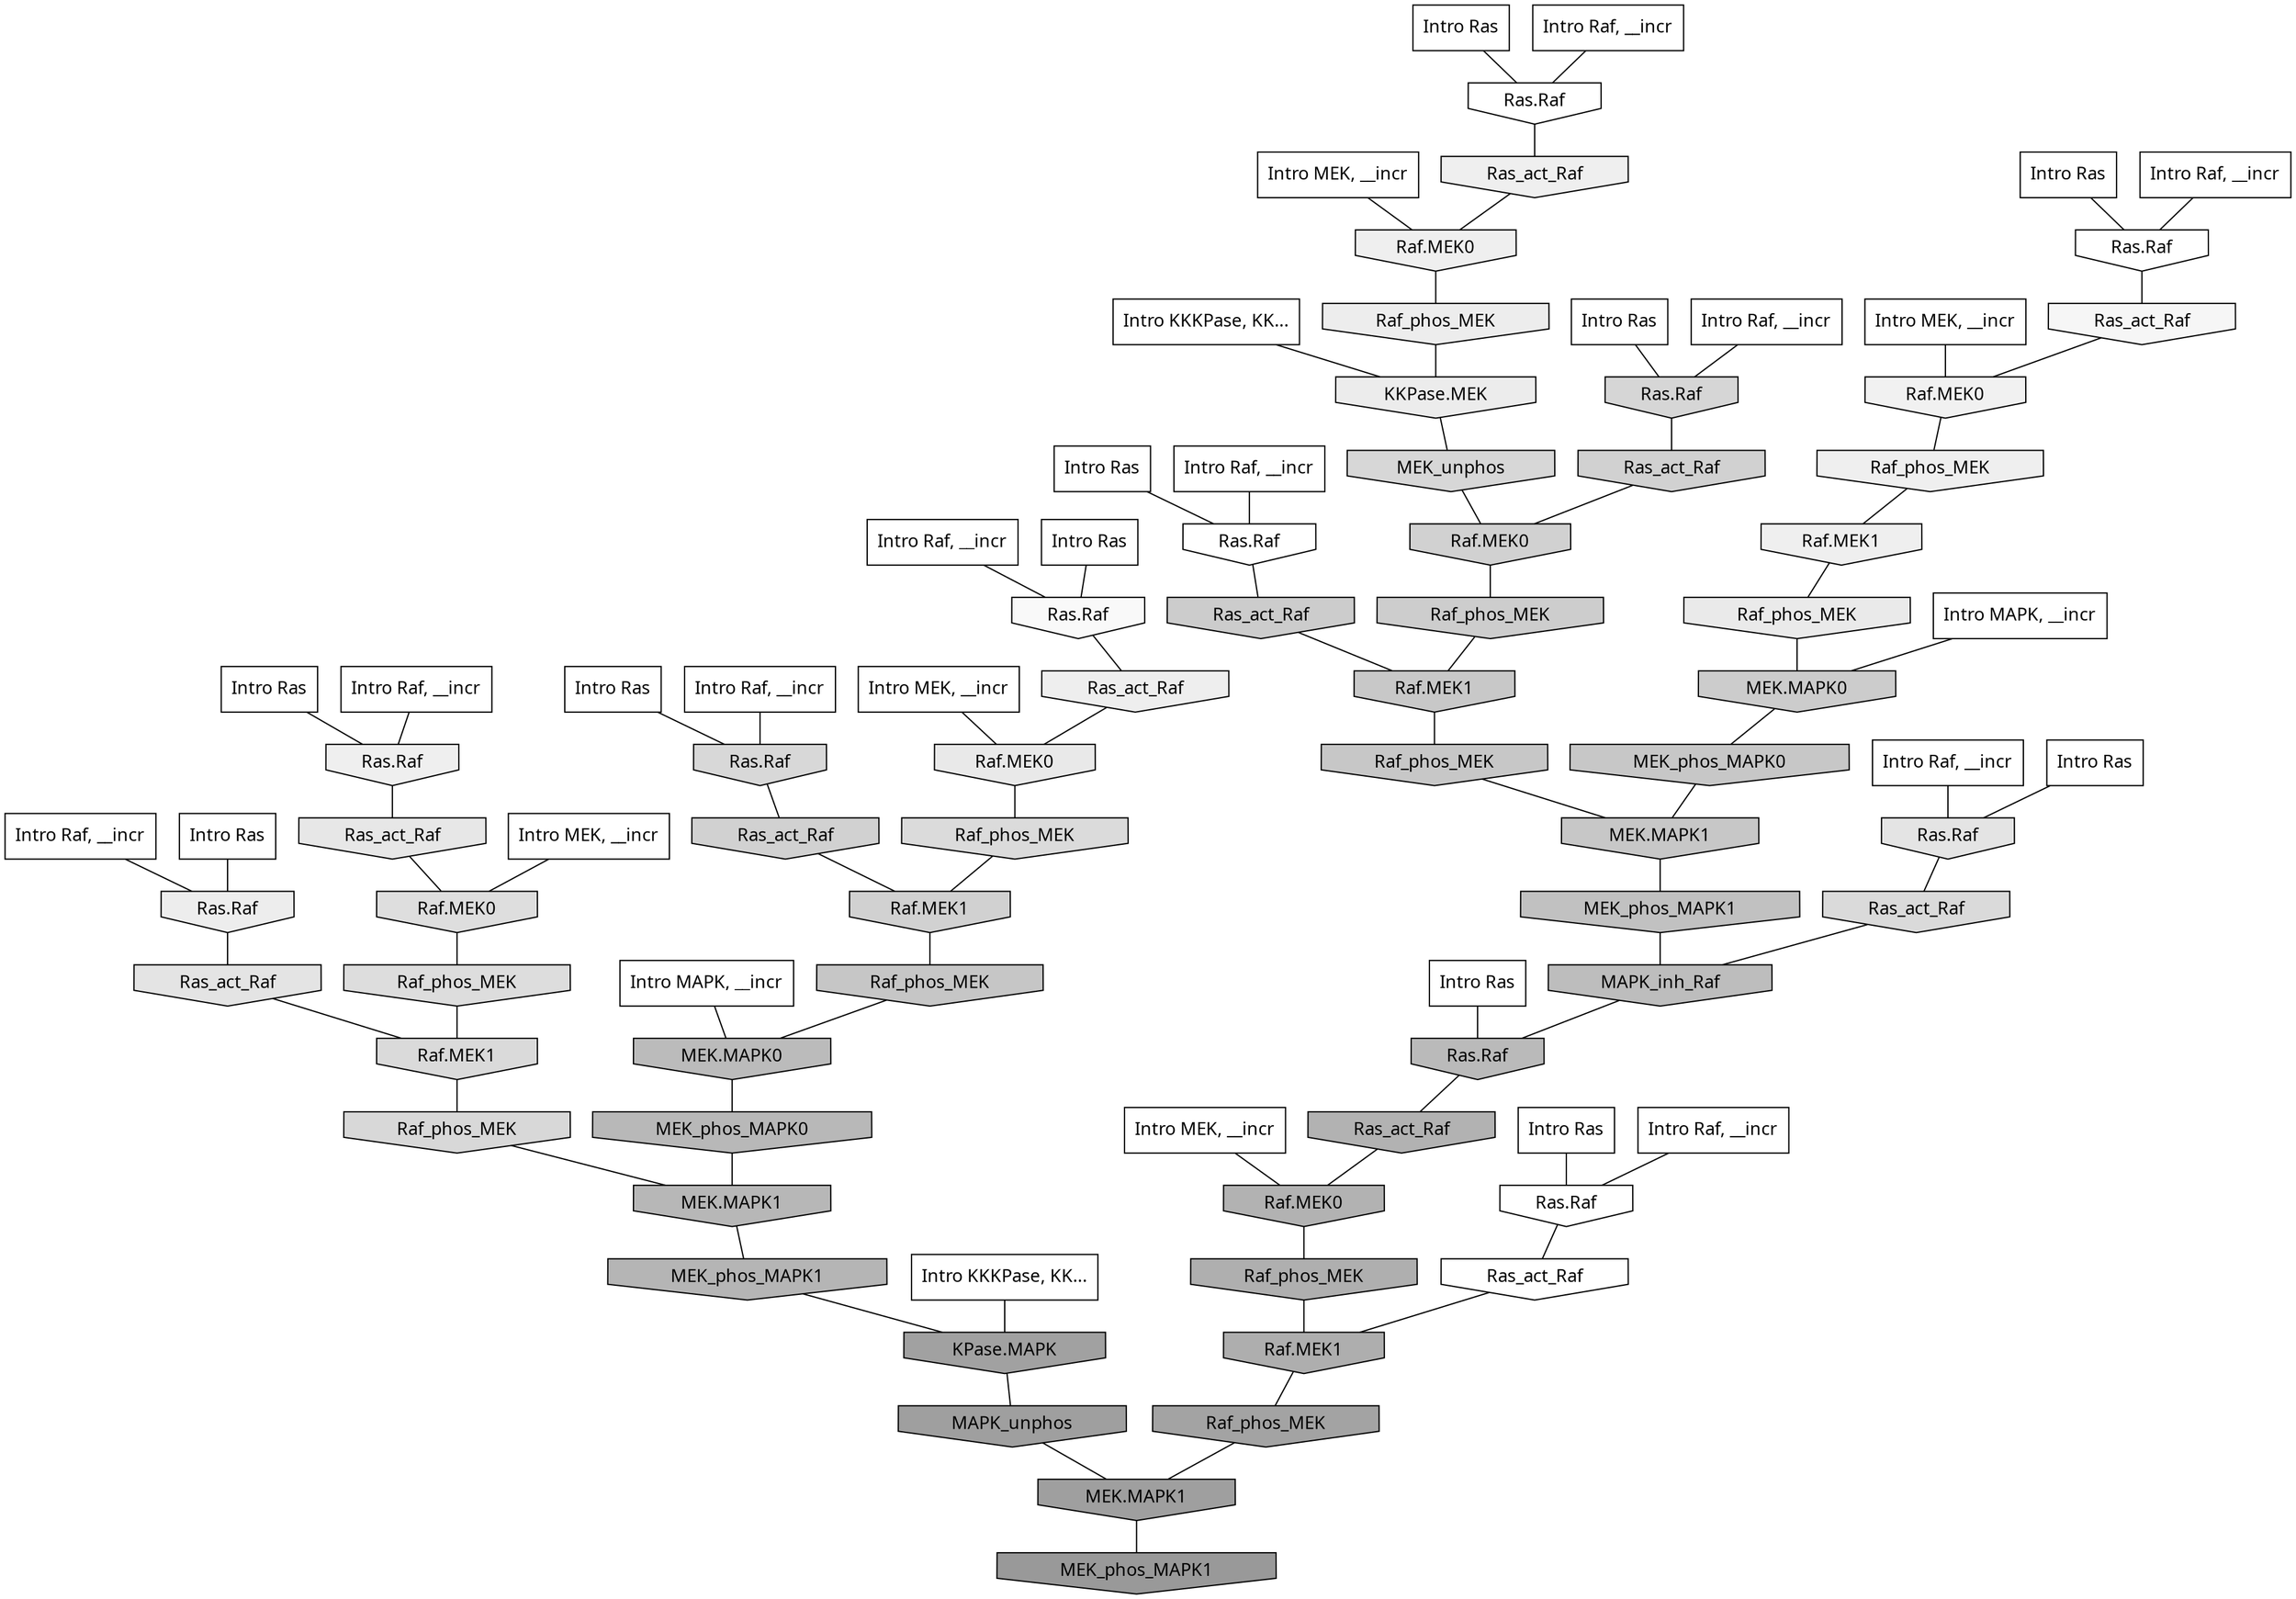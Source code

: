 digraph G{
  rankdir="TB";
  ranksep=0.30;
  node [fontname="CMU Serif"];
  edge [fontname="CMU Serif"];
  
  4 [label="Intro Ras", shape=rectangle, style=filled, fillcolor="0.000 0.000 1.000"]
  
  32 [label="Intro Ras", shape=rectangle, style=filled, fillcolor="0.000 0.000 1.000"]
  
  48 [label="Intro Ras", shape=rectangle, style=filled, fillcolor="0.000 0.000 1.000"]
  
  52 [label="Intro Ras", shape=rectangle, style=filled, fillcolor="0.000 0.000 1.000"]
  
  67 [label="Intro Ras", shape=rectangle, style=filled, fillcolor="0.000 0.000 1.000"]
  
  69 [label="Intro Ras", shape=rectangle, style=filled, fillcolor="0.000 0.000 1.000"]
  
  75 [label="Intro Ras", shape=rectangle, style=filled, fillcolor="0.000 0.000 1.000"]
  
  79 [label="Intro Ras", shape=rectangle, style=filled, fillcolor="0.000 0.000 1.000"]
  
  95 [label="Intro Ras", shape=rectangle, style=filled, fillcolor="0.000 0.000 1.000"]
  
  97 [label="Intro Ras", shape=rectangle, style=filled, fillcolor="0.000 0.000 1.000"]
  
  99 [label="Intro Ras", shape=rectangle, style=filled, fillcolor="0.000 0.000 1.000"]
  
  139 [label="Intro Raf, __incr", shape=rectangle, style=filled, fillcolor="0.000 0.000 1.000"]
  
  158 [label="Intro Raf, __incr", shape=rectangle, style=filled, fillcolor="0.000 0.000 1.000"]
  
  650 [label="Intro Raf, __incr", shape=rectangle, style=filled, fillcolor="0.000 0.000 1.000"]
  
  682 [label="Intro Raf, __incr", shape=rectangle, style=filled, fillcolor="0.000 0.000 1.000"]
  
  777 [label="Intro Raf, __incr", shape=rectangle, style=filled, fillcolor="0.000 0.000 1.000"]
  
  842 [label="Intro Raf, __incr", shape=rectangle, style=filled, fillcolor="0.000 0.000 1.000"]
  
  853 [label="Intro Raf, __incr", shape=rectangle, style=filled, fillcolor="0.000 0.000 1.000"]
  
  869 [label="Intro Raf, __incr", shape=rectangle, style=filled, fillcolor="0.000 0.000 1.000"]
  
  916 [label="Intro Raf, __incr", shape=rectangle, style=filled, fillcolor="0.000 0.000 1.000"]
  
  976 [label="Intro Raf, __incr", shape=rectangle, style=filled, fillcolor="0.000 0.000 1.000"]
  
  1101 [label="Intro MEK, __incr", shape=rectangle, style=filled, fillcolor="0.000 0.000 1.000"]
  
  1142 [label="Intro MEK, __incr", shape=rectangle, style=filled, fillcolor="0.000 0.000 1.000"]
  
  1284 [label="Intro MEK, __incr", shape=rectangle, style=filled, fillcolor="0.000 0.000 1.000"]
  
  1381 [label="Intro MEK, __incr", shape=rectangle, style=filled, fillcolor="0.000 0.000 1.000"]
  
  1610 [label="Intro MEK, __incr", shape=rectangle, style=filled, fillcolor="0.000 0.000 1.000"]
  
  2358 [label="Intro MAPK, __incr", shape=rectangle, style=filled, fillcolor="0.000 0.000 1.000"]
  
  2738 [label="Intro MAPK, __incr", shape=rectangle, style=filled, fillcolor="0.000 0.000 1.000"]
  
  3100 [label="Intro KKKPase, KK...", shape=rectangle, style=filled, fillcolor="0.000 0.000 1.000"]
  
  3167 [label="Intro KKKPase, KK...", shape=rectangle, style=filled, fillcolor="0.000 0.000 1.000"]
  
  3204 [label="Ras.Raf", shape=invhouse, style=filled, fillcolor="0.000 0.000 1.000"]
  
  3206 [label="Ras.Raf", shape=invhouse, style=filled, fillcolor="0.000 0.000 1.000"]
  
  3249 [label="Ras.Raf", shape=invhouse, style=filled, fillcolor="0.000 0.000 1.000"]
  
  3276 [label="Ras.Raf", shape=invhouse, style=filled, fillcolor="0.000 0.000 1.000"]
  
  3308 [label="Ras_act_Raf", shape=invhouse, style=filled, fillcolor="0.000 0.000 0.999"]
  
  3521 [label="Ras.Raf", shape=invhouse, style=filled, fillcolor="0.000 0.000 0.973"]
  
  3641 [label="Ras_act_Raf", shape=invhouse, style=filled, fillcolor="0.000 0.000 0.962"]
  
  3959 [label="Raf.MEK0", shape=invhouse, style=filled, fillcolor="0.000 0.000 0.942"]
  
  4086 [label="Ras.Raf", shape=invhouse, style=filled, fillcolor="0.000 0.000 0.935"]
  
  4106 [label="Raf_phos_MEK", shape=invhouse, style=filled, fillcolor="0.000 0.000 0.934"]
  
  4108 [label="Raf.MEK1", shape=invhouse, style=filled, fillcolor="0.000 0.000 0.934"]
  
  4109 [label="Ras_act_Raf", shape=invhouse, style=filled, fillcolor="0.000 0.000 0.934"]
  
  4111 [label="Raf.MEK0", shape=invhouse, style=filled, fillcolor="0.000 0.000 0.934"]
  
  4140 [label="Ras_act_Raf", shape=invhouse, style=filled, fillcolor="0.000 0.000 0.933"]
  
  4195 [label="Ras.Raf", shape=invhouse, style=filled, fillcolor="0.000 0.000 0.929"]
  
  4243 [label="Raf_phos_MEK", shape=invhouse, style=filled, fillcolor="0.000 0.000 0.927"]
  
  4297 [label="KKPase.MEK", shape=invhouse, style=filled, fillcolor="0.000 0.000 0.923"]
  
  4459 [label="Raf_phos_MEK", shape=invhouse, style=filled, fillcolor="0.000 0.000 0.915"]
  
  4488 [label="Raf.MEK0", shape=invhouse, style=filled, fillcolor="0.000 0.000 0.914"]
  
  4693 [label="Ras_act_Raf", shape=invhouse, style=filled, fillcolor="0.000 0.000 0.903"]
  
  4915 [label="Ras_act_Raf", shape=invhouse, style=filled, fillcolor="0.000 0.000 0.892"]
  
  4938 [label="Ras.Raf", shape=invhouse, style=filled, fillcolor="0.000 0.000 0.891"]
  
  5383 [label="Raf.MEK0", shape=invhouse, style=filled, fillcolor="0.000 0.000 0.871"]
  
  5488 [label="Raf_phos_MEK", shape=invhouse, style=filled, fillcolor="0.000 0.000 0.865"]
  
  5627 [label="Raf_phos_MEK", shape=invhouse, style=filled, fillcolor="0.000 0.000 0.858"]
  
  5729 [label="Raf.MEK1", shape=invhouse, style=filled, fillcolor="0.000 0.000 0.853"]
  
  5784 [label="Ras_act_Raf", shape=invhouse, style=filled, fillcolor="0.000 0.000 0.852"]
  
  5896 [label="Raf_phos_MEK", shape=invhouse, style=filled, fillcolor="0.000 0.000 0.847"]
  
  5898 [label="Ras.Raf", shape=invhouse, style=filled, fillcolor="0.000 0.000 0.847"]
  
  6042 [label="MEK_unphos", shape=invhouse, style=filled, fillcolor="0.000 0.000 0.841"]
  
  6081 [label="Ras.Raf", shape=invhouse, style=filled, fillcolor="0.000 0.000 0.839"]
  
  6623 [label="Ras_act_Raf", shape=invhouse, style=filled, fillcolor="0.000 0.000 0.820"]
  
  6625 [label="Raf.MEK0", shape=invhouse, style=filled, fillcolor="0.000 0.000 0.820"]
  
  6729 [label="Ras_act_Raf", shape=invhouse, style=filled, fillcolor="0.000 0.000 0.817"]
  
  6736 [label="Raf.MEK1", shape=invhouse, style=filled, fillcolor="0.000 0.000 0.817"]
  
  7322 [label="Raf_phos_MEK", shape=invhouse, style=filled, fillcolor="0.000 0.000 0.801"]
  
  7407 [label="MEK.MAPK0", shape=invhouse, style=filled, fillcolor="0.000 0.000 0.799"]
  
  7417 [label="Ras_act_Raf", shape=invhouse, style=filled, fillcolor="0.000 0.000 0.798"]
  
  7968 [label="Raf.MEK1", shape=invhouse, style=filled, fillcolor="0.000 0.000 0.784"]
  
  8221 [label="MEK_phos_MAPK0", shape=invhouse, style=filled, fillcolor="0.000 0.000 0.779"]
  
  8251 [label="Raf_phos_MEK", shape=invhouse, style=filled, fillcolor="0.000 0.000 0.778"]
  
  8253 [label="MEK.MAPK1", shape=invhouse, style=filled, fillcolor="0.000 0.000 0.778"]
  
  8393 [label="Raf_phos_MEK", shape=invhouse, style=filled, fillcolor="0.000 0.000 0.775"]
  
  9168 [label="MEK_phos_MAPK1", shape=invhouse, style=filled, fillcolor="0.000 0.000 0.756"]
  
  10075 [label="MAPK_inh_Raf", shape=invhouse, style=filled, fillcolor="0.000 0.000 0.740"]
  
  10506 [label="MEK.MAPK0", shape=invhouse, style=filled, fillcolor="0.000 0.000 0.733"]
  
  10647 [label="Ras.Raf", shape=invhouse, style=filled, fillcolor="0.000 0.000 0.730"]
  
  11410 [label="MEK_phos_MAPK0", shape=invhouse, style=filled, fillcolor="0.000 0.000 0.719"]
  
  11674 [label="MEK.MAPK1", shape=invhouse, style=filled, fillcolor="0.000 0.000 0.715"]
  
  12053 [label="MEK_phos_MAPK1", shape=invhouse, style=filled, fillcolor="0.000 0.000 0.709"]
  
  13047 [label="Ras_act_Raf", shape=invhouse, style=filled, fillcolor="0.000 0.000 0.697"]
  
  13050 [label="Raf.MEK0", shape=invhouse, style=filled, fillcolor="0.000 0.000 0.697"]
  
  13871 [label="Raf_phos_MEK", shape=invhouse, style=filled, fillcolor="0.000 0.000 0.686"]
  
  14434 [label="Raf.MEK1", shape=invhouse, style=filled, fillcolor="0.000 0.000 0.681"]
  
  17051 [label="Raf_phos_MEK", shape=invhouse, style=filled, fillcolor="0.000 0.000 0.639"]
  
  17384 [label="KPase.MAPK", shape=invhouse, style=filled, fillcolor="0.000 0.000 0.630"]
  
  17584 [label="MAPK_unphos", shape=invhouse, style=filled, fillcolor="0.000 0.000 0.625"]
  
  17586 [label="MEK.MAPK1", shape=invhouse, style=filled, fillcolor="0.000 0.000 0.624"]
  
  18344 [label="MEK_phos_MAPK1", shape=invhouse, style=filled, fillcolor="0.000 0.000 0.600"]
  
  
  17586 -> 18344 [dir=none, color="0.000 0.000 0.000"] 
  17584 -> 17586 [dir=none, color="0.000 0.000 0.000"] 
  17384 -> 17584 [dir=none, color="0.000 0.000 0.000"] 
  17051 -> 17586 [dir=none, color="0.000 0.000 0.000"] 
  14434 -> 17051 [dir=none, color="0.000 0.000 0.000"] 
  13871 -> 14434 [dir=none, color="0.000 0.000 0.000"] 
  13050 -> 13871 [dir=none, color="0.000 0.000 0.000"] 
  13047 -> 13050 [dir=none, color="0.000 0.000 0.000"] 
  12053 -> 17384 [dir=none, color="0.000 0.000 0.000"] 
  11674 -> 12053 [dir=none, color="0.000 0.000 0.000"] 
  11410 -> 11674 [dir=none, color="0.000 0.000 0.000"] 
  10647 -> 13047 [dir=none, color="0.000 0.000 0.000"] 
  10506 -> 11410 [dir=none, color="0.000 0.000 0.000"] 
  10075 -> 10647 [dir=none, color="0.000 0.000 0.000"] 
  9168 -> 10075 [dir=none, color="0.000 0.000 0.000"] 
  8393 -> 10506 [dir=none, color="0.000 0.000 0.000"] 
  8253 -> 9168 [dir=none, color="0.000 0.000 0.000"] 
  8251 -> 8253 [dir=none, color="0.000 0.000 0.000"] 
  8221 -> 8253 [dir=none, color="0.000 0.000 0.000"] 
  7968 -> 8251 [dir=none, color="0.000 0.000 0.000"] 
  7417 -> 7968 [dir=none, color="0.000 0.000 0.000"] 
  7407 -> 8221 [dir=none, color="0.000 0.000 0.000"] 
  7322 -> 7968 [dir=none, color="0.000 0.000 0.000"] 
  6736 -> 8393 [dir=none, color="0.000 0.000 0.000"] 
  6729 -> 6736 [dir=none, color="0.000 0.000 0.000"] 
  6625 -> 7322 [dir=none, color="0.000 0.000 0.000"] 
  6623 -> 6625 [dir=none, color="0.000 0.000 0.000"] 
  6081 -> 6623 [dir=none, color="0.000 0.000 0.000"] 
  6042 -> 6625 [dir=none, color="0.000 0.000 0.000"] 
  5898 -> 6729 [dir=none, color="0.000 0.000 0.000"] 
  5896 -> 11674 [dir=none, color="0.000 0.000 0.000"] 
  5784 -> 10075 [dir=none, color="0.000 0.000 0.000"] 
  5729 -> 5896 [dir=none, color="0.000 0.000 0.000"] 
  5627 -> 6736 [dir=none, color="0.000 0.000 0.000"] 
  5488 -> 5729 [dir=none, color="0.000 0.000 0.000"] 
  5383 -> 5488 [dir=none, color="0.000 0.000 0.000"] 
  4938 -> 5784 [dir=none, color="0.000 0.000 0.000"] 
  4915 -> 5729 [dir=none, color="0.000 0.000 0.000"] 
  4693 -> 5383 [dir=none, color="0.000 0.000 0.000"] 
  4488 -> 5627 [dir=none, color="0.000 0.000 0.000"] 
  4459 -> 7407 [dir=none, color="0.000 0.000 0.000"] 
  4297 -> 6042 [dir=none, color="0.000 0.000 0.000"] 
  4243 -> 4297 [dir=none, color="0.000 0.000 0.000"] 
  4195 -> 4915 [dir=none, color="0.000 0.000 0.000"] 
  4140 -> 4488 [dir=none, color="0.000 0.000 0.000"] 
  4111 -> 4243 [dir=none, color="0.000 0.000 0.000"] 
  4109 -> 4111 [dir=none, color="0.000 0.000 0.000"] 
  4108 -> 4459 [dir=none, color="0.000 0.000 0.000"] 
  4106 -> 4108 [dir=none, color="0.000 0.000 0.000"] 
  4086 -> 4693 [dir=none, color="0.000 0.000 0.000"] 
  3959 -> 4106 [dir=none, color="0.000 0.000 0.000"] 
  3641 -> 3959 [dir=none, color="0.000 0.000 0.000"] 
  3521 -> 4140 [dir=none, color="0.000 0.000 0.000"] 
  3308 -> 14434 [dir=none, color="0.000 0.000 0.000"] 
  3276 -> 3641 [dir=none, color="0.000 0.000 0.000"] 
  3249 -> 7417 [dir=none, color="0.000 0.000 0.000"] 
  3206 -> 3308 [dir=none, color="0.000 0.000 0.000"] 
  3204 -> 4109 [dir=none, color="0.000 0.000 0.000"] 
  3167 -> 4297 [dir=none, color="0.000 0.000 0.000"] 
  3100 -> 17384 [dir=none, color="0.000 0.000 0.000"] 
  2738 -> 10506 [dir=none, color="0.000 0.000 0.000"] 
  2358 -> 7407 [dir=none, color="0.000 0.000 0.000"] 
  1610 -> 4111 [dir=none, color="0.000 0.000 0.000"] 
  1381 -> 4488 [dir=none, color="0.000 0.000 0.000"] 
  1284 -> 3959 [dir=none, color="0.000 0.000 0.000"] 
  1142 -> 5383 [dir=none, color="0.000 0.000 0.000"] 
  1101 -> 13050 [dir=none, color="0.000 0.000 0.000"] 
  976 -> 4938 [dir=none, color="0.000 0.000 0.000"] 
  916 -> 4195 [dir=none, color="0.000 0.000 0.000"] 
  869 -> 3206 [dir=none, color="0.000 0.000 0.000"] 
  853 -> 3521 [dir=none, color="0.000 0.000 0.000"] 
  842 -> 3249 [dir=none, color="0.000 0.000 0.000"] 
  777 -> 3276 [dir=none, color="0.000 0.000 0.000"] 
  682 -> 6081 [dir=none, color="0.000 0.000 0.000"] 
  650 -> 5898 [dir=none, color="0.000 0.000 0.000"] 
  158 -> 3204 [dir=none, color="0.000 0.000 0.000"] 
  139 -> 4086 [dir=none, color="0.000 0.000 0.000"] 
  99 -> 3206 [dir=none, color="0.000 0.000 0.000"] 
  97 -> 10647 [dir=none, color="0.000 0.000 0.000"] 
  95 -> 3249 [dir=none, color="0.000 0.000 0.000"] 
  79 -> 6081 [dir=none, color="0.000 0.000 0.000"] 
  75 -> 3204 [dir=none, color="0.000 0.000 0.000"] 
  69 -> 3276 [dir=none, color="0.000 0.000 0.000"] 
  67 -> 4086 [dir=none, color="0.000 0.000 0.000"] 
  52 -> 4195 [dir=none, color="0.000 0.000 0.000"] 
  48 -> 5898 [dir=none, color="0.000 0.000 0.000"] 
  32 -> 3521 [dir=none, color="0.000 0.000 0.000"] 
  4 -> 4938 [dir=none, color="0.000 0.000 0.000"] 
  
  }
